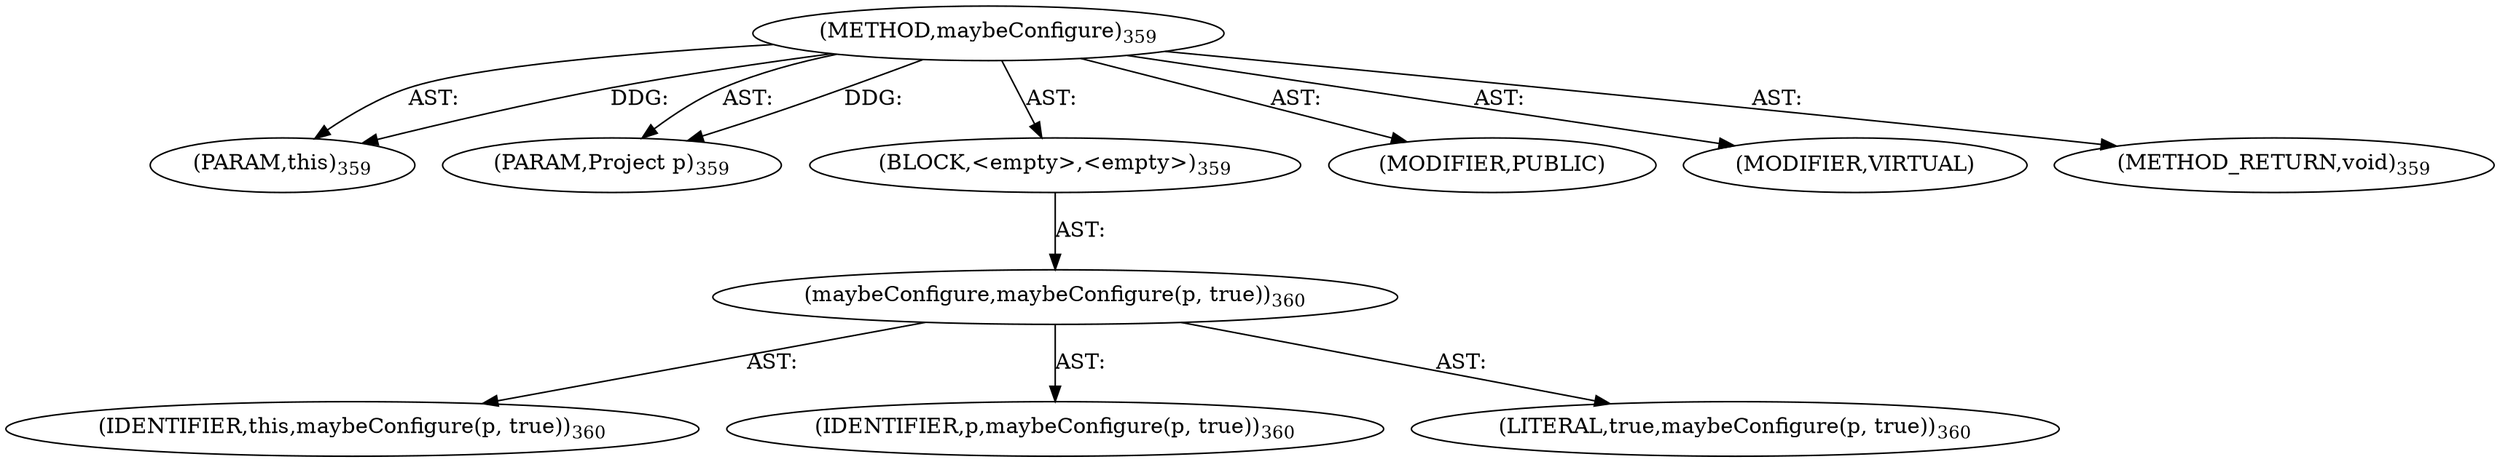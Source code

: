 digraph "maybeConfigure" {  
"111669149713" [label = <(METHOD,maybeConfigure)<SUB>359</SUB>> ]
"115964116996" [label = <(PARAM,this)<SUB>359</SUB>> ]
"115964117027" [label = <(PARAM,Project p)<SUB>359</SUB>> ]
"25769803814" [label = <(BLOCK,&lt;empty&gt;,&lt;empty&gt;)<SUB>359</SUB>> ]
"30064771195" [label = <(maybeConfigure,maybeConfigure(p, true))<SUB>360</SUB>> ]
"68719476741" [label = <(IDENTIFIER,this,maybeConfigure(p, true))<SUB>360</SUB>> ]
"68719476834" [label = <(IDENTIFIER,p,maybeConfigure(p, true))<SUB>360</SUB>> ]
"90194313238" [label = <(LITERAL,true,maybeConfigure(p, true))<SUB>360</SUB>> ]
"133143986220" [label = <(MODIFIER,PUBLIC)> ]
"133143986221" [label = <(MODIFIER,VIRTUAL)> ]
"128849018897" [label = <(METHOD_RETURN,void)<SUB>359</SUB>> ]
  "111669149713" -> "115964116996"  [ label = "AST: "] 
  "111669149713" -> "115964117027"  [ label = "AST: "] 
  "111669149713" -> "25769803814"  [ label = "AST: "] 
  "111669149713" -> "133143986220"  [ label = "AST: "] 
  "111669149713" -> "133143986221"  [ label = "AST: "] 
  "111669149713" -> "128849018897"  [ label = "AST: "] 
  "25769803814" -> "30064771195"  [ label = "AST: "] 
  "30064771195" -> "68719476741"  [ label = "AST: "] 
  "30064771195" -> "68719476834"  [ label = "AST: "] 
  "30064771195" -> "90194313238"  [ label = "AST: "] 
  "111669149713" -> "115964116996"  [ label = "DDG: "] 
  "111669149713" -> "115964117027"  [ label = "DDG: "] 
}
